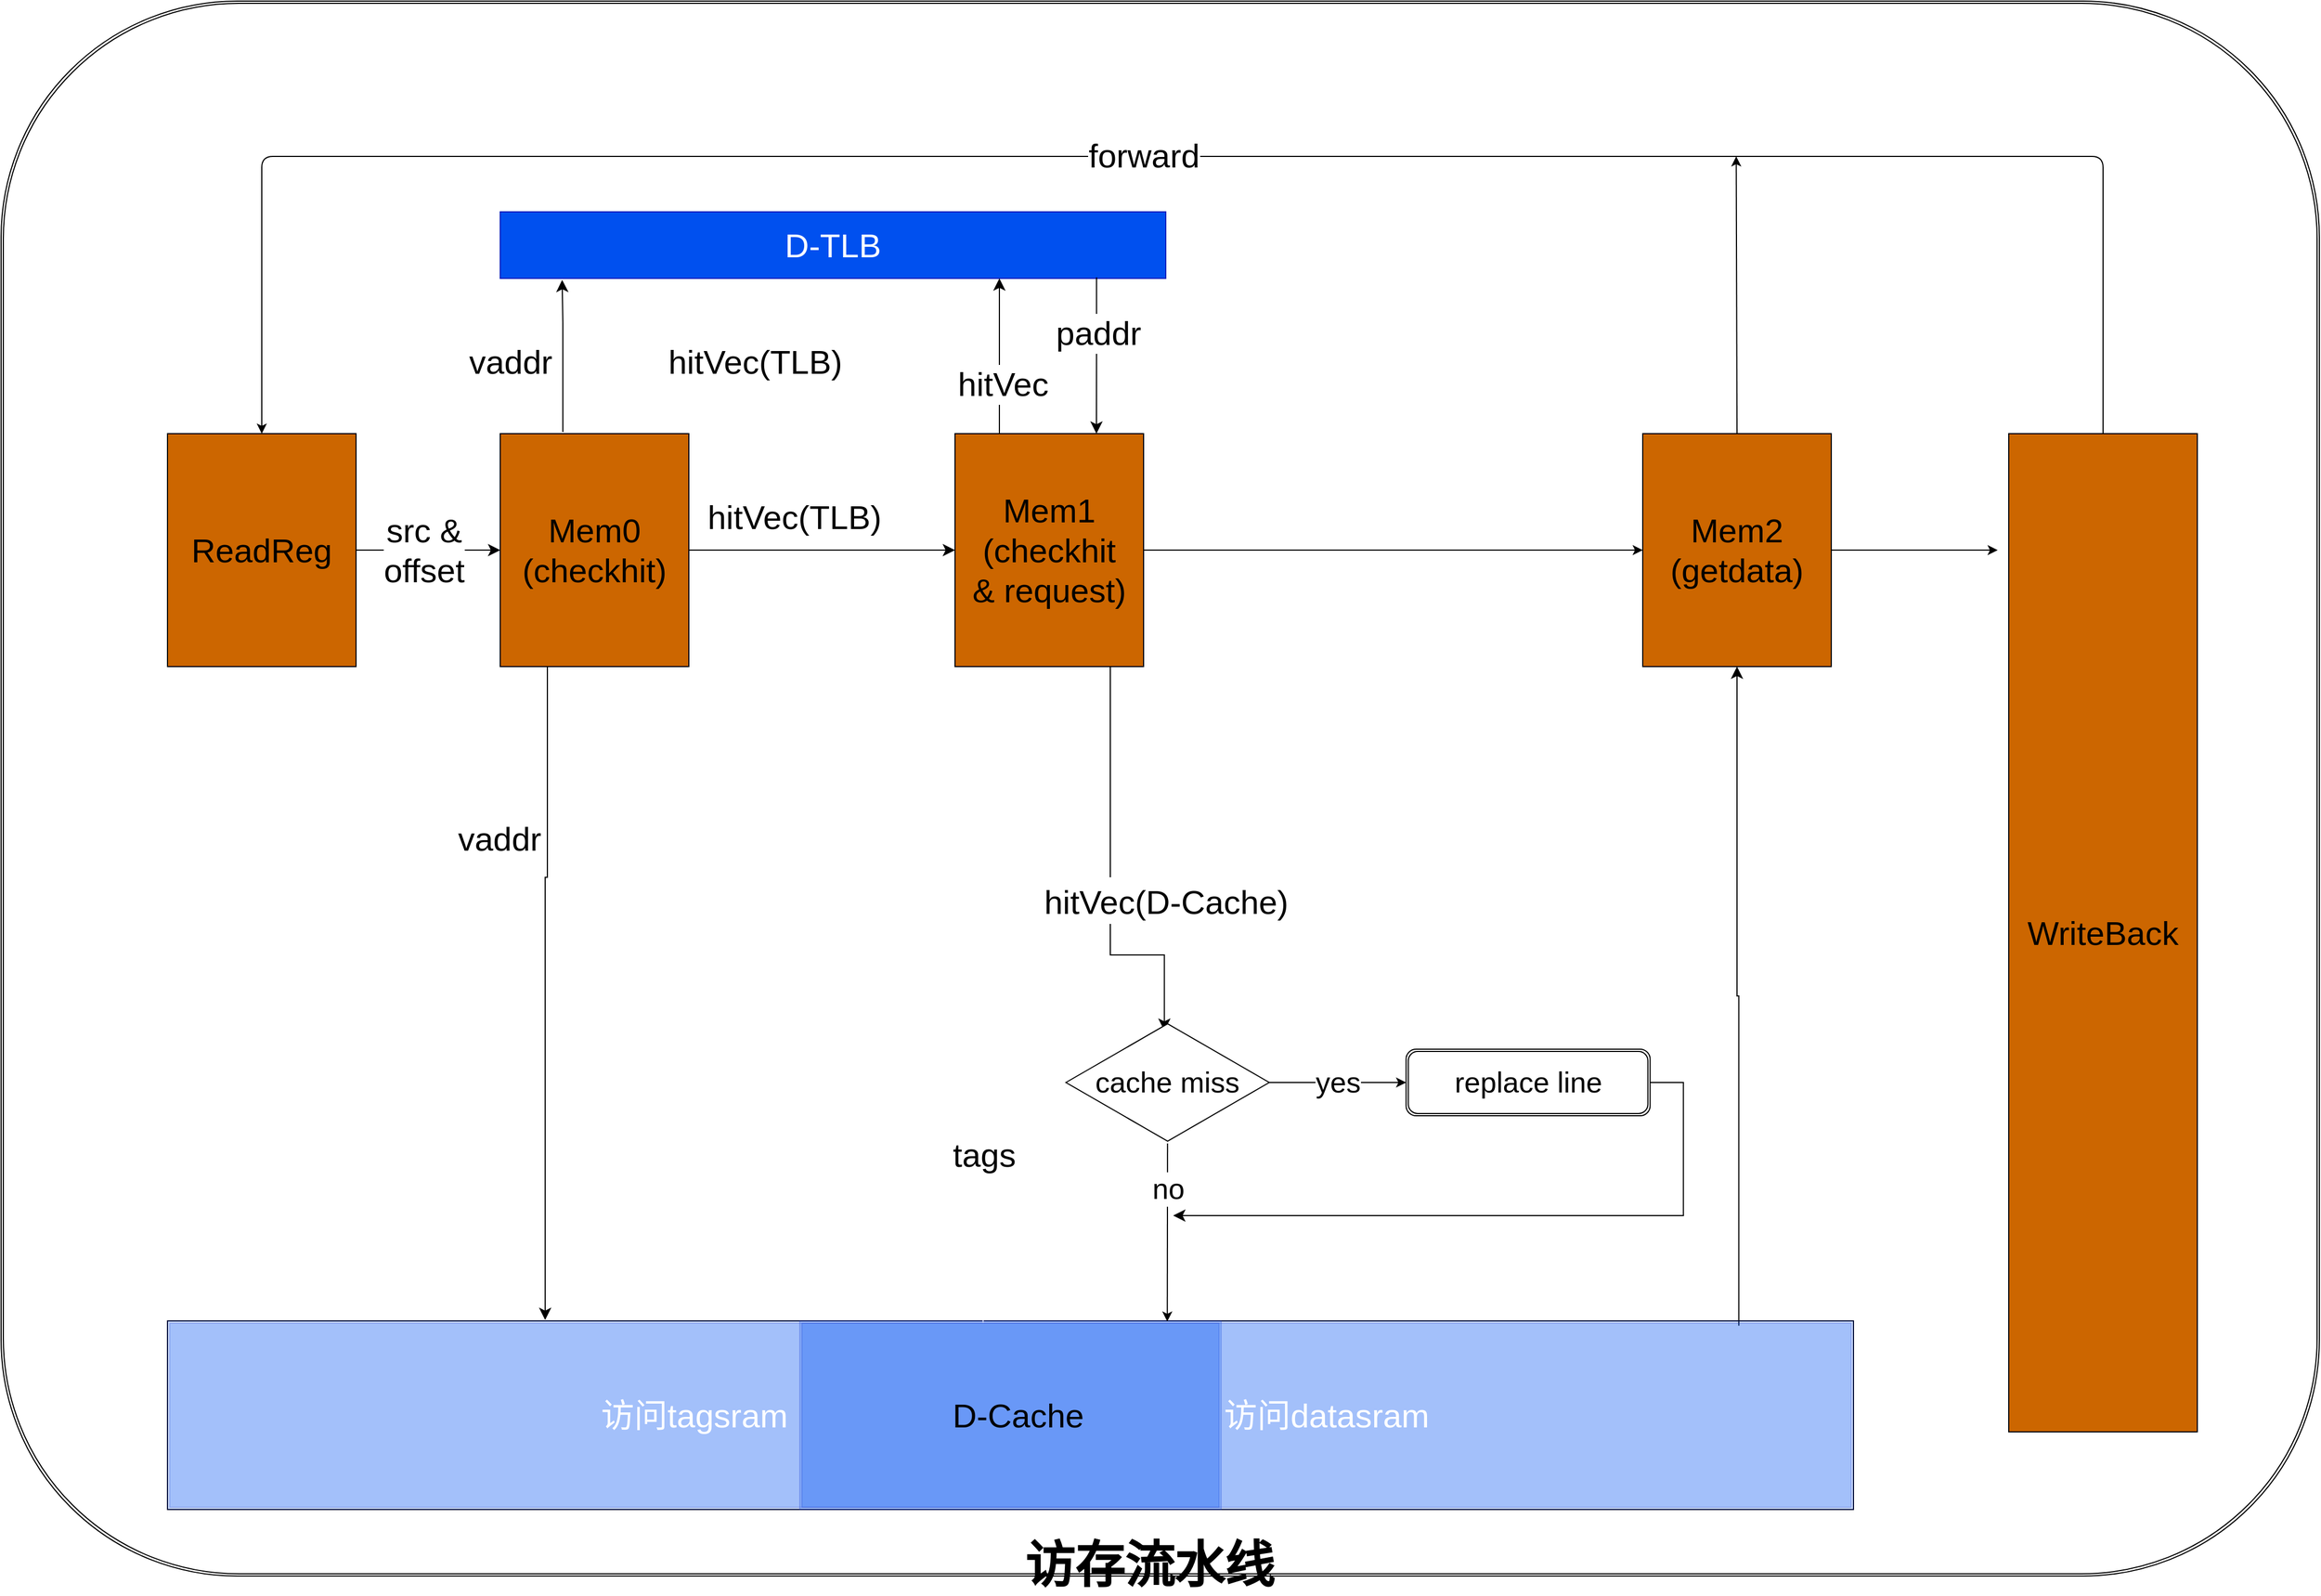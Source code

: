 <mxfile>
    <diagram id="_aD04N4xmqhP_ezU_jEi" name="第 1 页">
        <mxGraphModel dx="1749" dy="1703" grid="1" gridSize="10" guides="1" tooltips="1" connect="1" arrows="1" fold="1" page="1" pageScale="1" pageWidth="5000" pageHeight="2000" math="0" shadow="0">
            <root>
                <mxCell id="0"/>
                <mxCell id="1" parent="0"/>
                <mxCell id="27" value="" style="shape=ext;double=1;rounded=1;whiteSpace=wrap;html=1;fontFamily=Helvetica;fontSize=30;" parent="1" vertex="1">
                    <mxGeometry x="120" y="410" width="2090" height="1420" as="geometry"/>
                </mxCell>
                <mxCell id="74" value="" style="rounded=0;whiteSpace=wrap;html=1;fontSize=30;gradientColor=none;fillColor=none;movable=1;resizable=1;rotatable=1;deletable=1;editable=1;connectable=1;" parent="1" vertex="1">
                    <mxGeometry x="270" y="1600" width="1520" height="170" as="geometry"/>
                </mxCell>
                <mxCell id="155" value="&lt;font color=&quot;#ffffff&quot;&gt;访问tagsram&lt;/font&gt;" style="shape=ext;double=1;rounded=0;whiteSpace=wrap;html=1;labelBackgroundColor=none;strokeColor=#001DBC;fontSize=30;fontColor=#ffffff;fillColor=#0050ef;opacity=20;" parent="1" vertex="1">
                    <mxGeometry x="270" y="1600" width="950" height="170" as="geometry"/>
                </mxCell>
                <mxCell id="160" style="edgeStyle=none;html=1;entryX=0.75;entryY=0;entryDx=0;entryDy=0;strokeColor=#FFFFFF;fontColor=default;exitX=0.212;exitY=1.038;exitDx=0;exitDy=0;exitPerimeter=0;" parent="1" source="9" target="83" edge="1">
                    <mxGeometry relative="1" as="geometry">
                        <mxPoint x="698" y="670" as="sourcePoint"/>
                    </mxGeometry>
                </mxCell>
                <mxCell id="9" value="D-TLB" style="rounded=0;whiteSpace=wrap;html=1;fontSize=30;fillColor=#0050ef;fontColor=#ffffff;strokeColor=#001DBC;" parent="1" vertex="1">
                    <mxGeometry x="570" y="600" width="600" height="60" as="geometry"/>
                </mxCell>
                <mxCell id="66" value="ReadReg" style="rounded=0;whiteSpace=wrap;html=1;strokeColor=default;fontFamily=Helvetica;fontSize=30;fontColor=default;fillColor=#CC6600;gradientColor=none;" parent="1" vertex="1">
                    <mxGeometry x="270" y="800" width="170" height="210" as="geometry"/>
                </mxCell>
                <mxCell id="83" value="Mem0&lt;br&gt;(checkhit)" style="rounded=0;whiteSpace=wrap;html=1;strokeColor=default;fontFamily=Helvetica;fontSize=30;fontColor=default;fillColor=#CC6600;gradientColor=none;" parent="1" vertex="1">
                    <mxGeometry x="570" y="800" width="170" height="210" as="geometry"/>
                </mxCell>
                <mxCell id="88" value="" style="edgeStyle=elbowEdgeStyle;elbow=vertical;endArrow=classic;html=1;curved=0;rounded=0;endSize=8;startSize=8;entryX=0.093;entryY=1.022;entryDx=0;entryDy=0;entryPerimeter=0;exitX=0.332;exitY=-0.007;exitDx=0;exitDy=0;exitPerimeter=0;" parent="1" source="83" target="9" edge="1">
                    <mxGeometry width="50" height="50" relative="1" as="geometry">
                        <mxPoint x="710" y="791.44" as="sourcePoint"/>
                        <mxPoint x="688" y="800" as="targetPoint"/>
                        <Array as="points">
                            <mxPoint x="650" y="700"/>
                            <mxPoint x="660" y="720"/>
                            <mxPoint x="690" y="740"/>
                        </Array>
                    </mxGeometry>
                </mxCell>
                <mxCell id="90" value="" style="edgeStyle=elbowEdgeStyle;elbow=horizontal;endArrow=classic;html=1;curved=0;rounded=0;endSize=8;startSize=8;exitX=1;exitY=0.5;exitDx=0;exitDy=0;entryX=0;entryY=0.5;entryDx=0;entryDy=0;" parent="1" source="66" target="83" edge="1">
                    <mxGeometry width="50" height="50" relative="1" as="geometry">
                        <mxPoint x="560" y="1060" as="sourcePoint"/>
                        <mxPoint x="610" y="1010" as="targetPoint"/>
                    </mxGeometry>
                </mxCell>
                <mxCell id="168" value="src &amp;amp;&lt;br&gt;offset" style="edgeLabel;html=1;align=center;verticalAlign=middle;resizable=0;points=[];fontSize=30;" parent="90" vertex="1" connectable="0">
                    <mxGeometry x="-0.379" y="-2" relative="1" as="geometry">
                        <mxPoint x="20" y="-2" as="offset"/>
                    </mxGeometry>
                </mxCell>
                <mxCell id="92" value="hitVec(TLB)" style="text;strokeColor=none;fillColor=none;whiteSpace=wrap;verticalAlign=middle;overflow=hidden;rounded=0;fontFamily=Helvetica;fontSize=30;fontColor=default;html=1;" parent="1" vertex="1">
                    <mxGeometry x="755" y="830" width="230" height="90" as="geometry"/>
                </mxCell>
                <mxCell id="122" style="edgeStyle=none;html=1;entryX=0;entryY=0.5;entryDx=0;entryDy=0;fontSize=26;" parent="1" source="95" target="121" edge="1">
                    <mxGeometry relative="1" as="geometry"/>
                </mxCell>
                <mxCell id="95" value="Mem1&lt;br&gt;(checkhit&lt;br&gt;&amp;amp; request)" style="rounded=0;whiteSpace=wrap;html=1;strokeColor=default;fontFamily=Helvetica;fontSize=30;fontColor=default;fillColor=#CC6600;gradientColor=none;" parent="1" vertex="1">
                    <mxGeometry x="980" y="800" width="170" height="210" as="geometry"/>
                </mxCell>
                <mxCell id="97" value="" style="edgeStyle=elbowEdgeStyle;elbow=horizontal;endArrow=classic;html=1;curved=0;rounded=0;endSize=8;startSize=8;exitX=1;exitY=0.5;exitDx=0;exitDy=0;entryX=0;entryY=0.5;entryDx=0;entryDy=0;" parent="1" source="83" target="95" edge="1">
                    <mxGeometry width="50" height="50" relative="1" as="geometry">
                        <mxPoint x="870" y="1000" as="sourcePoint"/>
                        <mxPoint x="920" y="950" as="targetPoint"/>
                    </mxGeometry>
                </mxCell>
                <mxCell id="119" value="vaddr" style="text;strokeColor=none;fillColor=none;whiteSpace=wrap;verticalAlign=middle;overflow=hidden;rounded=0;fontFamily=Helvetica;fontSize=30;fontColor=default;align=left;html=1;" parent="1" vertex="1">
                    <mxGeometry x="530" y="1120" width="90" height="90" as="geometry"/>
                </mxCell>
                <mxCell id="128" style="edgeStyle=none;html=1;fontSize=45;" parent="1" source="121" edge="1">
                    <mxGeometry relative="1" as="geometry">
                        <mxPoint x="1920" y="905" as="targetPoint"/>
                    </mxGeometry>
                </mxCell>
                <mxCell id="171" style="edgeStyle=none;html=1;exitX=0.5;exitY=0;exitDx=0;exitDy=0;fontSize=30;" parent="1" source="121" edge="1">
                    <mxGeometry relative="1" as="geometry">
                        <mxPoint x="1684.286" y="550" as="targetPoint"/>
                    </mxGeometry>
                </mxCell>
                <mxCell id="121" value="Mem2&lt;br&gt;(getdata)" style="rounded=0;whiteSpace=wrap;html=1;strokeColor=default;fontFamily=Helvetica;fontSize=30;fontColor=default;fillColor=#CC6600;gradientColor=none;" parent="1" vertex="1">
                    <mxGeometry x="1600" y="800" width="170" height="210" as="geometry"/>
                </mxCell>
                <mxCell id="123" value="" style="edgeStyle=elbowEdgeStyle;elbow=vertical;endArrow=classic;html=1;curved=0;rounded=0;endSize=8;startSize=8;fontSize=26;entryX=0.5;entryY=1;entryDx=0;entryDy=0;exitX=0.932;exitY=0.025;exitDx=0;exitDy=0;exitPerimeter=0;" parent="1" source="74" target="121" edge="1">
                    <mxGeometry width="50" height="50" relative="1" as="geometry">
                        <mxPoint x="1120" y="1060" as="sourcePoint"/>
                        <mxPoint x="1170" y="1010" as="targetPoint"/>
                    </mxGeometry>
                </mxCell>
                <mxCell id="124" value="&lt;font style=&quot;font-size: 45px;&quot;&gt;访存流水线&lt;/font&gt;" style="text;strokeColor=none;fillColor=none;html=1;fontSize=24;fontStyle=1;verticalAlign=middle;align=center;labelBackgroundColor=none;opacity=50;" parent="1" vertex="1">
                    <mxGeometry x="845" y="1800" width="620" height="40" as="geometry"/>
                </mxCell>
                <mxCell id="165" style="edgeStyle=none;html=1;exitX=0.5;exitY=0;exitDx=0;exitDy=0;entryX=0.5;entryY=0;entryDx=0;entryDy=0;" parent="1" source="126" target="66" edge="1">
                    <mxGeometry relative="1" as="geometry">
                        <Array as="points">
                            <mxPoint x="2015" y="550"/>
                            <mxPoint x="355" y="550"/>
                        </Array>
                    </mxGeometry>
                </mxCell>
                <mxCell id="167" value="&lt;font style=&quot;font-size: 30px;&quot;&gt;forward&lt;/font&gt;" style="edgeLabel;html=1;align=center;verticalAlign=middle;resizable=0;points=[];" parent="165" vertex="1" connectable="0">
                    <mxGeometry x="0.151" y="-1" relative="1" as="geometry">
                        <mxPoint x="128" as="offset"/>
                    </mxGeometry>
                </mxCell>
                <mxCell id="126" value="WriteBack" style="rounded=0;whiteSpace=wrap;html=1;strokeColor=default;fontFamily=Helvetica;fontSize=30;fontColor=default;fillColor=#CC6600;gradientColor=none;" parent="1" vertex="1">
                    <mxGeometry x="1930" y="800" width="170" height="900" as="geometry"/>
                </mxCell>
                <mxCell id="131" value="" style="edgeStyle=elbowEdgeStyle;elbow=vertical;endArrow=classic;html=1;curved=0;rounded=0;endSize=8;startSize=8;fontSize=35;exitX=0.25;exitY=1;exitDx=0;exitDy=0;entryX=0.224;entryY=-0.005;entryDx=0;entryDy=0;entryPerimeter=0;" parent="1" source="83" target="74" edge="1">
                    <mxGeometry width="50" height="50" relative="1" as="geometry">
                        <mxPoint x="310" y="1180" as="sourcePoint"/>
                        <mxPoint x="313" y="1260" as="targetPoint"/>
                        <Array as="points">
                            <mxPoint x="480" y="1200"/>
                        </Array>
                    </mxGeometry>
                </mxCell>
                <mxCell id="139" value="" style="edgeStyle=elbowEdgeStyle;elbow=vertical;endArrow=classic;html=1;curved=0;rounded=0;endSize=8;startSize=8;fontSize=35;exitX=0.896;exitY=0.985;exitDx=0;exitDy=0;exitPerimeter=0;entryX=0.75;entryY=0;entryDx=0;entryDy=0;" parent="1" source="9" target="95" edge="1">
                    <mxGeometry width="50" height="50" relative="1" as="geometry">
                        <mxPoint x="1030" y="520" as="sourcePoint"/>
                        <mxPoint x="1030" y="800" as="targetPoint"/>
                    </mxGeometry>
                </mxCell>
                <mxCell id="170" value="paddr" style="edgeLabel;html=1;align=center;verticalAlign=middle;resizable=0;points=[];fontSize=30;" parent="139" vertex="1" connectable="0">
                    <mxGeometry x="-0.292" y="1" relative="1" as="geometry">
                        <mxPoint as="offset"/>
                    </mxGeometry>
                </mxCell>
                <mxCell id="145" value="" style="edgeStyle=elbowEdgeStyle;elbow=vertical;endArrow=classic;html=1;curved=0;rounded=0;endSize=8;startSize=8;fontSize=35;entryX=0.75;entryY=1;entryDx=0;entryDy=0;" parent="1" target="9" edge="1">
                    <mxGeometry width="50" height="50" relative="1" as="geometry">
                        <mxPoint x="1020" y="800" as="sourcePoint"/>
                        <mxPoint x="1003" y="530" as="targetPoint"/>
                    </mxGeometry>
                </mxCell>
                <mxCell id="169" value="hitVec" style="edgeLabel;html=1;align=center;verticalAlign=middle;resizable=0;points=[];fontSize=30;" parent="145" vertex="1" connectable="0">
                    <mxGeometry x="-0.357" y="-3" relative="1" as="geometry">
                        <mxPoint as="offset"/>
                    </mxGeometry>
                </mxCell>
                <mxCell id="146" value="" style="edgeStyle=elbowEdgeStyle;elbow=vertical;endArrow=classic;html=1;curved=0;rounded=0;endSize=8;startSize=8;fontSize=35;exitX=0.75;exitY=0;exitDx=0;exitDy=0;entryX=0.484;entryY=0.076;entryDx=0;entryDy=0;entryPerimeter=0;" parent="1" target="105" edge="1">
                    <mxGeometry width="50" height="50" relative="1" as="geometry">
                        <mxPoint x="1120" y="1010" as="sourcePoint"/>
                        <mxPoint x="1170" y="1200" as="targetPoint"/>
                        <Array as="points">
                            <mxPoint x="1120" y="1270"/>
                            <mxPoint x="1230" y="1120"/>
                            <mxPoint x="1130" y="1270"/>
                            <mxPoint x="1230" y="1150"/>
                            <mxPoint x="1120" y="1230"/>
                        </Array>
                    </mxGeometry>
                </mxCell>
                <mxCell id="147" value="&lt;font style=&quot;font-size: 30px;&quot;&gt;hitVec(D-Cache)&lt;/font&gt;" style="edgeLabel;html=1;align=center;verticalAlign=middle;resizable=0;points=[];fontSize=35;" parent="146" vertex="1" connectable="0">
                    <mxGeometry x="0.006" relative="1" as="geometry">
                        <mxPoint x="50" y="20" as="offset"/>
                    </mxGeometry>
                </mxCell>
                <mxCell id="149" value="" style="edgeStyle=elbowEdgeStyle;elbow=vertical;endArrow=classic;html=1;curved=0;rounded=0;endSize=8;startSize=8;fontSize=30;entryX=0.149;entryY=1.008;entryDx=0;entryDy=0;entryPerimeter=0;exitX=0.174;exitY=0.01;exitDx=0;exitDy=0;exitPerimeter=0;fillColor=#0050ef;strokeColor=#FFFFFF;" parent="1" source="162" target="95" edge="1">
                    <mxGeometry width="50" height="50" relative="1" as="geometry">
                        <mxPoint x="590" y="1410" as="sourcePoint"/>
                        <mxPoint x="640" y="1360" as="targetPoint"/>
                    </mxGeometry>
                </mxCell>
                <mxCell id="150" value="&lt;font&gt;tags&lt;br&gt;&lt;/font&gt;" style="edgeLabel;html=1;align=center;verticalAlign=middle;resizable=0;points=[];fontSize=30;fontColor=default;" parent="149" vertex="1" connectable="0">
                    <mxGeometry x="-0.487" relative="1" as="geometry">
                        <mxPoint as="offset"/>
                    </mxGeometry>
                </mxCell>
                <mxCell id="159" value="vaddr" style="text;strokeColor=none;fillColor=none;whiteSpace=wrap;verticalAlign=middle;overflow=hidden;rounded=0;fontFamily=Helvetica;fontSize=30;fontColor=default;align=left;html=1;" parent="1" vertex="1">
                    <mxGeometry x="540" y="690" width="90" height="90" as="geometry"/>
                </mxCell>
                <UserObject label="&lt;font style=&quot;font-size: 30px;&quot;&gt;hitVec(TLB)&lt;/font&gt;" placeholders="1" name="Variable" id="161">
                    <mxCell style="text;html=1;strokeColor=none;fillColor=none;align=center;verticalAlign=middle;whiteSpace=wrap;overflow=hidden;labelBackgroundColor=none;fontColor=default;" parent="1" vertex="1">
                        <mxGeometry x="700" y="705" width="200" height="60" as="geometry"/>
                    </mxCell>
                </UserObject>
                <mxCell id="162" value="&lt;font color=&quot;#ffffff&quot;&gt;访问datasram&lt;/font&gt;" style="shape=ext;double=1;rounded=0;whiteSpace=wrap;html=1;labelBackgroundColor=none;strokeColor=#001DBC;fontSize=30;fontColor=#ffffff;fillColor=#0050ef;opacity=20;" parent="1" vertex="1">
                    <mxGeometry x="840" y="1600" width="950" height="170" as="geometry"/>
                </mxCell>
                <mxCell id="163" value="D-Cache" style="text;html=1;strokeColor=none;fillColor=none;align=center;verticalAlign=middle;whiteSpace=wrap;rounded=0;labelBackgroundColor=none;fontSize=30;fontColor=default;opacity=20;" parent="1" vertex="1">
                    <mxGeometry x="916.67" y="1650" width="240" height="70" as="geometry"/>
                </mxCell>
                <mxCell id="164" value="" style="group" parent="1" vertex="1" connectable="0">
                    <mxGeometry x="1080" y="1330" width="556.67" height="110" as="geometry"/>
                </mxCell>
                <mxCell id="105" value="cache miss" style="html=1;whiteSpace=wrap;aspect=fixed;shape=isoRectangle;labelBackgroundColor=none;fontSize=26;" parent="164" vertex="1">
                    <mxGeometry width="183.34" height="110" as="geometry"/>
                </mxCell>
                <mxCell id="108" value="replace line" style="shape=ext;double=1;rounded=1;whiteSpace=wrap;html=1;labelBackgroundColor=none;fontSize=26;" parent="164" vertex="1">
                    <mxGeometry x="306.67" y="25" width="220" height="60" as="geometry"/>
                </mxCell>
                <mxCell id="109" value="yes" style="edgeStyle=none;html=1;entryX=0;entryY=0.5;entryDx=0;entryDy=0;fontSize=26;" parent="164" source="105" target="108" edge="1">
                    <mxGeometry relative="1" as="geometry"/>
                </mxCell>
                <mxCell id="112" value="" style="edgeStyle=elbowEdgeStyle;elbow=horizontal;endArrow=classic;html=1;curved=0;rounded=0;endSize=8;startSize=8;fontSize=26;exitX=1;exitY=0.5;exitDx=0;exitDy=0;" parent="164" source="108" edge="1">
                    <mxGeometry width="50" height="50" relative="1" as="geometry">
                        <mxPoint x="106.67" y="25" as="sourcePoint"/>
                        <mxPoint x="96.67" y="175" as="targetPoint"/>
                        <Array as="points">
                            <mxPoint x="556.67" y="105"/>
                        </Array>
                    </mxGeometry>
                </mxCell>
                <mxCell id="120" value="no" style="edgeStyle=none;html=1;fontSize=26;entryX=0.593;entryY=0.003;entryDx=0;entryDy=0;entryPerimeter=0;" parent="1" source="105" target="74" edge="1">
                    <mxGeometry x="-0.492" relative="1" as="geometry">
                        <mxPoint x="91.67" y="-62" as="targetPoint"/>
                        <mxPoint as="offset"/>
                    </mxGeometry>
                </mxCell>
            </root>
        </mxGraphModel>
    </diagram>
</mxfile>
